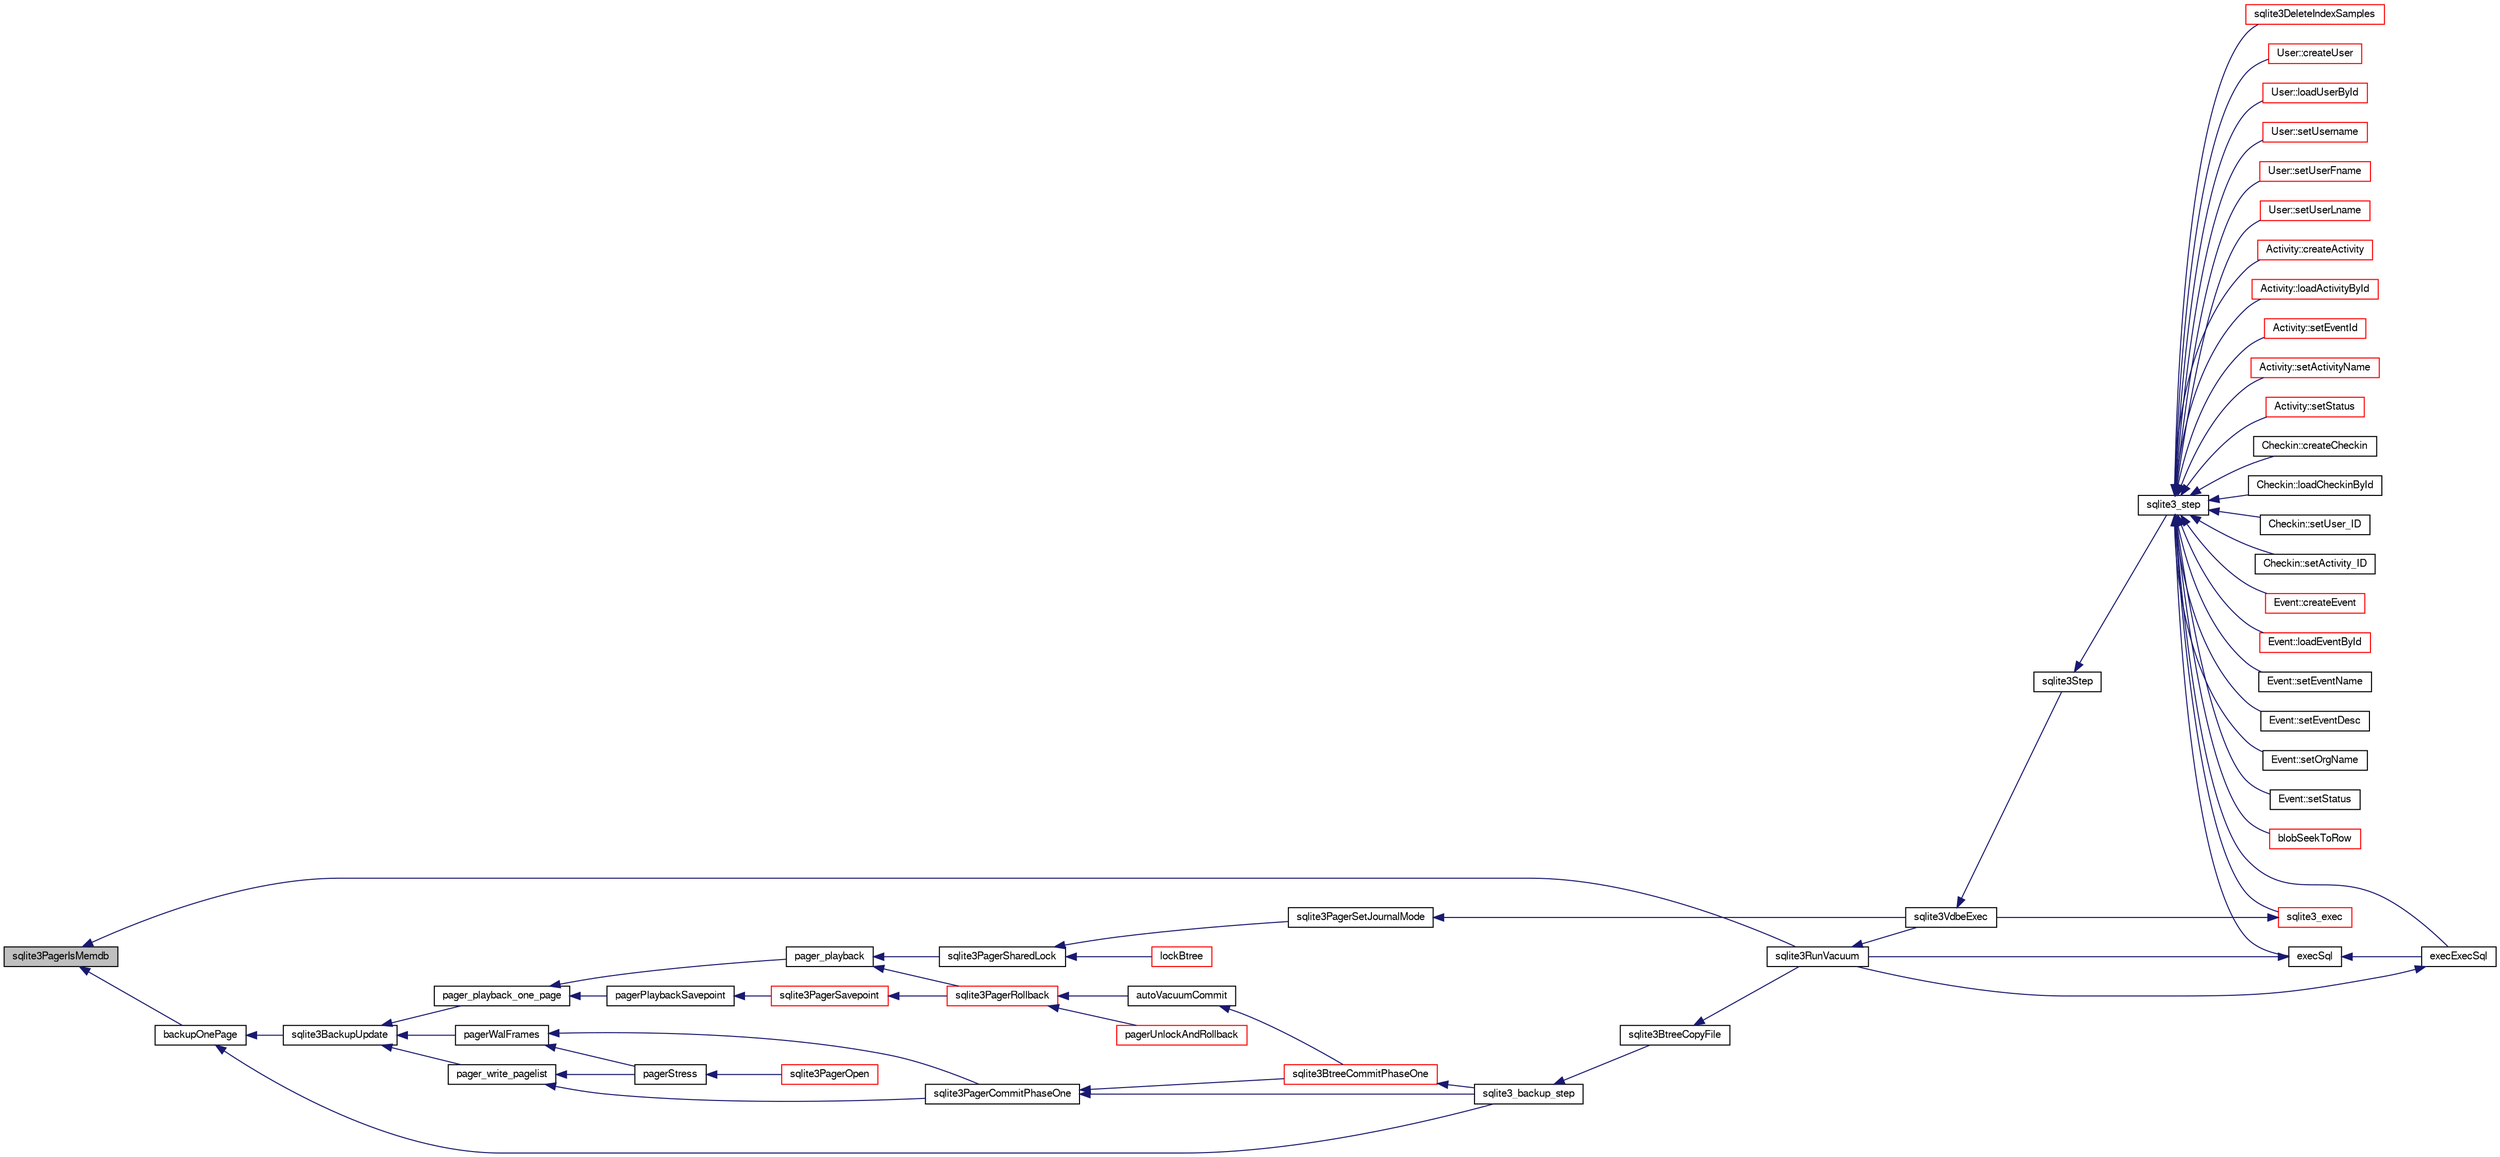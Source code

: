digraph "sqlite3PagerIsMemdb"
{
  edge [fontname="FreeSans",fontsize="10",labelfontname="FreeSans",labelfontsize="10"];
  node [fontname="FreeSans",fontsize="10",shape=record];
  rankdir="LR";
  Node629754 [label="sqlite3PagerIsMemdb",height=0.2,width=0.4,color="black", fillcolor="grey75", style="filled", fontcolor="black"];
  Node629754 -> Node629755 [dir="back",color="midnightblue",fontsize="10",style="solid",fontname="FreeSans"];
  Node629755 [label="backupOnePage",height=0.2,width=0.4,color="black", fillcolor="white", style="filled",URL="$sqlite3_8c.html#a7efb6a8380d746b14e73db99ad3428a2"];
  Node629755 -> Node629756 [dir="back",color="midnightblue",fontsize="10",style="solid",fontname="FreeSans"];
  Node629756 [label="sqlite3_backup_step",height=0.2,width=0.4,color="black", fillcolor="white", style="filled",URL="$sqlite3_8h.html#a1699b75e98d082eebc465a9e64c35269"];
  Node629756 -> Node629757 [dir="back",color="midnightblue",fontsize="10",style="solid",fontname="FreeSans"];
  Node629757 [label="sqlite3BtreeCopyFile",height=0.2,width=0.4,color="black", fillcolor="white", style="filled",URL="$sqlite3_8c.html#a4d9e19a79f0d5c1dfcef0bd137ae83f9"];
  Node629757 -> Node629758 [dir="back",color="midnightblue",fontsize="10",style="solid",fontname="FreeSans"];
  Node629758 [label="sqlite3RunVacuum",height=0.2,width=0.4,color="black", fillcolor="white", style="filled",URL="$sqlite3_8c.html#a5e83ddc7b3e7e8e79ad5d1fc92de1d2f"];
  Node629758 -> Node629759 [dir="back",color="midnightblue",fontsize="10",style="solid",fontname="FreeSans"];
  Node629759 [label="sqlite3VdbeExec",height=0.2,width=0.4,color="black", fillcolor="white", style="filled",URL="$sqlite3_8c.html#a8ce40a614bdc56719c4d642b1e4dfb21"];
  Node629759 -> Node629760 [dir="back",color="midnightblue",fontsize="10",style="solid",fontname="FreeSans"];
  Node629760 [label="sqlite3Step",height=0.2,width=0.4,color="black", fillcolor="white", style="filled",URL="$sqlite3_8c.html#a3f2872e873e2758a4beedad1d5113554"];
  Node629760 -> Node629761 [dir="back",color="midnightblue",fontsize="10",style="solid",fontname="FreeSans"];
  Node629761 [label="sqlite3_step",height=0.2,width=0.4,color="black", fillcolor="white", style="filled",URL="$sqlite3_8h.html#ac1e491ce36b7471eb28387f7d3c74334"];
  Node629761 -> Node629762 [dir="back",color="midnightblue",fontsize="10",style="solid",fontname="FreeSans"];
  Node629762 [label="Activity::createActivity",height=0.2,width=0.4,color="red", fillcolor="white", style="filled",URL="$classActivity.html#a813cc5e52c14ab49b39014c134e3425b"];
  Node629761 -> Node629765 [dir="back",color="midnightblue",fontsize="10",style="solid",fontname="FreeSans"];
  Node629765 [label="Activity::loadActivityById",height=0.2,width=0.4,color="red", fillcolor="white", style="filled",URL="$classActivity.html#abe4ffb4f08a47212ebf9013259d9e7fd"];
  Node629761 -> Node629767 [dir="back",color="midnightblue",fontsize="10",style="solid",fontname="FreeSans"];
  Node629767 [label="Activity::setEventId",height=0.2,width=0.4,color="red", fillcolor="white", style="filled",URL="$classActivity.html#adb1d0fd0d08f473e068f0a4086bfa9ca"];
  Node629761 -> Node629768 [dir="back",color="midnightblue",fontsize="10",style="solid",fontname="FreeSans"];
  Node629768 [label="Activity::setActivityName",height=0.2,width=0.4,color="red", fillcolor="white", style="filled",URL="$classActivity.html#a62dc3737b33915a36086f9dd26d16a81"];
  Node629761 -> Node629769 [dir="back",color="midnightblue",fontsize="10",style="solid",fontname="FreeSans"];
  Node629769 [label="Activity::setStatus",height=0.2,width=0.4,color="red", fillcolor="white", style="filled",URL="$classActivity.html#af618135a7738f4d2a7ee147a8ef912ea"];
  Node629761 -> Node629770 [dir="back",color="midnightblue",fontsize="10",style="solid",fontname="FreeSans"];
  Node629770 [label="Checkin::createCheckin",height=0.2,width=0.4,color="black", fillcolor="white", style="filled",URL="$classCheckin.html#a4e40acdf7fff0e607f6de4f24f3a163c"];
  Node629761 -> Node629771 [dir="back",color="midnightblue",fontsize="10",style="solid",fontname="FreeSans"];
  Node629771 [label="Checkin::loadCheckinById",height=0.2,width=0.4,color="black", fillcolor="white", style="filled",URL="$classCheckin.html#a3461f70ea6c68475225f2a07f78a21e0"];
  Node629761 -> Node629772 [dir="back",color="midnightblue",fontsize="10",style="solid",fontname="FreeSans"];
  Node629772 [label="Checkin::setUser_ID",height=0.2,width=0.4,color="black", fillcolor="white", style="filled",URL="$classCheckin.html#a76ab640f4f912876dbebf183db5359c6"];
  Node629761 -> Node629773 [dir="back",color="midnightblue",fontsize="10",style="solid",fontname="FreeSans"];
  Node629773 [label="Checkin::setActivity_ID",height=0.2,width=0.4,color="black", fillcolor="white", style="filled",URL="$classCheckin.html#ab2ff3ec2604ec73a42af25874a00b232"];
  Node629761 -> Node629774 [dir="back",color="midnightblue",fontsize="10",style="solid",fontname="FreeSans"];
  Node629774 [label="Event::createEvent",height=0.2,width=0.4,color="red", fillcolor="white", style="filled",URL="$classEvent.html#a77adb9f4a46ffb32c2d931f0691f5903"];
  Node629761 -> Node629775 [dir="back",color="midnightblue",fontsize="10",style="solid",fontname="FreeSans"];
  Node629775 [label="Event::loadEventById",height=0.2,width=0.4,color="red", fillcolor="white", style="filled",URL="$classEvent.html#afa66cea33f722dbeecb69cc98fdea055"];
  Node629761 -> Node629776 [dir="back",color="midnightblue",fontsize="10",style="solid",fontname="FreeSans"];
  Node629776 [label="Event::setEventName",height=0.2,width=0.4,color="black", fillcolor="white", style="filled",URL="$classEvent.html#a10596b6ca077df05184e30d62b08729d"];
  Node629761 -> Node629777 [dir="back",color="midnightblue",fontsize="10",style="solid",fontname="FreeSans"];
  Node629777 [label="Event::setEventDesc",height=0.2,width=0.4,color="black", fillcolor="white", style="filled",URL="$classEvent.html#ae36b8377dcae792f1c5c4726024c981b"];
  Node629761 -> Node629778 [dir="back",color="midnightblue",fontsize="10",style="solid",fontname="FreeSans"];
  Node629778 [label="Event::setOrgName",height=0.2,width=0.4,color="black", fillcolor="white", style="filled",URL="$classEvent.html#a19aac0f776bd764563a54977656cf680"];
  Node629761 -> Node629779 [dir="back",color="midnightblue",fontsize="10",style="solid",fontname="FreeSans"];
  Node629779 [label="Event::setStatus",height=0.2,width=0.4,color="black", fillcolor="white", style="filled",URL="$classEvent.html#ab0a6b9285af0f4172eb841e2b80f8972"];
  Node629761 -> Node629780 [dir="back",color="midnightblue",fontsize="10",style="solid",fontname="FreeSans"];
  Node629780 [label="blobSeekToRow",height=0.2,width=0.4,color="red", fillcolor="white", style="filled",URL="$sqlite3_8c.html#afff57e13332b98c8a44a7cebe38962ab"];
  Node629761 -> Node629783 [dir="back",color="midnightblue",fontsize="10",style="solid",fontname="FreeSans"];
  Node629783 [label="sqlite3DeleteIndexSamples",height=0.2,width=0.4,color="red", fillcolor="white", style="filled",URL="$sqlite3_8c.html#aaeda0302fbf61397ec009f65bed047ef"];
  Node629761 -> Node629951 [dir="back",color="midnightblue",fontsize="10",style="solid",fontname="FreeSans"];
  Node629951 [label="sqlite3_exec",height=0.2,width=0.4,color="red", fillcolor="white", style="filled",URL="$sqlite3_8h.html#a97487ec8150e0bcc8fa392ab8f0e24db"];
  Node629951 -> Node629759 [dir="back",color="midnightblue",fontsize="10",style="solid",fontname="FreeSans"];
  Node629761 -> Node629943 [dir="back",color="midnightblue",fontsize="10",style="solid",fontname="FreeSans"];
  Node629943 [label="execSql",height=0.2,width=0.4,color="black", fillcolor="white", style="filled",URL="$sqlite3_8c.html#a7d16651b98a110662f4c265eff0246cb"];
  Node629943 -> Node629944 [dir="back",color="midnightblue",fontsize="10",style="solid",fontname="FreeSans"];
  Node629944 [label="execExecSql",height=0.2,width=0.4,color="black", fillcolor="white", style="filled",URL="$sqlite3_8c.html#ac1be09a6c047f21133d16378d301e0d4"];
  Node629944 -> Node629758 [dir="back",color="midnightblue",fontsize="10",style="solid",fontname="FreeSans"];
  Node629943 -> Node629758 [dir="back",color="midnightblue",fontsize="10",style="solid",fontname="FreeSans"];
  Node629761 -> Node629944 [dir="back",color="midnightblue",fontsize="10",style="solid",fontname="FreeSans"];
  Node629761 -> Node629945 [dir="back",color="midnightblue",fontsize="10",style="solid",fontname="FreeSans"];
  Node629945 [label="User::createUser",height=0.2,width=0.4,color="red", fillcolor="white", style="filled",URL="$classUser.html#a22ed673939e8cc0a136130b809bba513"];
  Node629761 -> Node629946 [dir="back",color="midnightblue",fontsize="10",style="solid",fontname="FreeSans"];
  Node629946 [label="User::loadUserById",height=0.2,width=0.4,color="red", fillcolor="white", style="filled",URL="$classUser.html#a863377665b7fb83c5547dcf9727f5092"];
  Node629761 -> Node629947 [dir="back",color="midnightblue",fontsize="10",style="solid",fontname="FreeSans"];
  Node629947 [label="User::setUsername",height=0.2,width=0.4,color="red", fillcolor="white", style="filled",URL="$classUser.html#aa0497022a136cb78de785b0a39ae60b1"];
  Node629761 -> Node629948 [dir="back",color="midnightblue",fontsize="10",style="solid",fontname="FreeSans"];
  Node629948 [label="User::setUserFname",height=0.2,width=0.4,color="red", fillcolor="white", style="filled",URL="$classUser.html#a72657eb55cd0ca437b4841a43f19912f"];
  Node629761 -> Node629949 [dir="back",color="midnightblue",fontsize="10",style="solid",fontname="FreeSans"];
  Node629949 [label="User::setUserLname",height=0.2,width=0.4,color="red", fillcolor="white", style="filled",URL="$classUser.html#aa25973387e5afe1aa6f60dd6545e33b5"];
  Node629755 -> Node630017 [dir="back",color="midnightblue",fontsize="10",style="solid",fontname="FreeSans"];
  Node630017 [label="sqlite3BackupUpdate",height=0.2,width=0.4,color="black", fillcolor="white", style="filled",URL="$sqlite3_8c.html#a928fd0b03c8d689beb3b81d73e9c713c"];
  Node630017 -> Node630018 [dir="back",color="midnightblue",fontsize="10",style="solid",fontname="FreeSans"];
  Node630018 [label="pager_playback_one_page",height=0.2,width=0.4,color="black", fillcolor="white", style="filled",URL="$sqlite3_8c.html#adfca1dee9939482792fe2b4ed982d00e"];
  Node630018 -> Node630019 [dir="back",color="midnightblue",fontsize="10",style="solid",fontname="FreeSans"];
  Node630019 [label="pager_playback",height=0.2,width=0.4,color="black", fillcolor="white", style="filled",URL="$sqlite3_8c.html#a9d9a750a9fc76eb4b668c8a16b164a65"];
  Node630019 -> Node630020 [dir="back",color="midnightblue",fontsize="10",style="solid",fontname="FreeSans"];
  Node630020 [label="sqlite3PagerSharedLock",height=0.2,width=0.4,color="black", fillcolor="white", style="filled",URL="$sqlite3_8c.html#a58c197b629fb6eaacf96c7add57c70df"];
  Node630020 -> Node630021 [dir="back",color="midnightblue",fontsize="10",style="solid",fontname="FreeSans"];
  Node630021 [label="sqlite3PagerSetJournalMode",height=0.2,width=0.4,color="black", fillcolor="white", style="filled",URL="$sqlite3_8c.html#afb929a0a4553cda84de16180ddbd09f7"];
  Node630021 -> Node629759 [dir="back",color="midnightblue",fontsize="10",style="solid",fontname="FreeSans"];
  Node630020 -> Node630022 [dir="back",color="midnightblue",fontsize="10",style="solid",fontname="FreeSans"];
  Node630022 [label="lockBtree",height=0.2,width=0.4,color="red", fillcolor="white", style="filled",URL="$sqlite3_8c.html#a5b808194d3178be15705a420265cee9d"];
  Node630019 -> Node630025 [dir="back",color="midnightblue",fontsize="10",style="solid",fontname="FreeSans"];
  Node630025 [label="sqlite3PagerRollback",height=0.2,width=0.4,color="red", fillcolor="white", style="filled",URL="$sqlite3_8c.html#afdd2ecbb97b7a716892ff6bd10c7dfd0"];
  Node630025 -> Node630026 [dir="back",color="midnightblue",fontsize="10",style="solid",fontname="FreeSans"];
  Node630026 [label="pagerUnlockAndRollback",height=0.2,width=0.4,color="red", fillcolor="white", style="filled",URL="$sqlite3_8c.html#a02d96b7bf62c3b13ba905d168914518c"];
  Node630025 -> Node630074 [dir="back",color="midnightblue",fontsize="10",style="solid",fontname="FreeSans"];
  Node630074 [label="autoVacuumCommit",height=0.2,width=0.4,color="black", fillcolor="white", style="filled",URL="$sqlite3_8c.html#a809d22c6311135ae3048adf41febaef0"];
  Node630074 -> Node630075 [dir="back",color="midnightblue",fontsize="10",style="solid",fontname="FreeSans"];
  Node630075 [label="sqlite3BtreeCommitPhaseOne",height=0.2,width=0.4,color="red", fillcolor="white", style="filled",URL="$sqlite3_8c.html#ae266cba101e64ad99a166f237532e262"];
  Node630075 -> Node629756 [dir="back",color="midnightblue",fontsize="10",style="solid",fontname="FreeSans"];
  Node630018 -> Node630107 [dir="back",color="midnightblue",fontsize="10",style="solid",fontname="FreeSans"];
  Node630107 [label="pagerPlaybackSavepoint",height=0.2,width=0.4,color="black", fillcolor="white", style="filled",URL="$sqlite3_8c.html#aedf76c3b6661c4244cc3e2c5464fd12e"];
  Node630107 -> Node630108 [dir="back",color="midnightblue",fontsize="10",style="solid",fontname="FreeSans"];
  Node630108 [label="sqlite3PagerSavepoint",height=0.2,width=0.4,color="red", fillcolor="white", style="filled",URL="$sqlite3_8c.html#a8b5f1920b6a8b564a47e243868f2c8d4"];
  Node630108 -> Node630025 [dir="back",color="midnightblue",fontsize="10",style="solid",fontname="FreeSans"];
  Node630017 -> Node630137 [dir="back",color="midnightblue",fontsize="10",style="solid",fontname="FreeSans"];
  Node630137 [label="pagerWalFrames",height=0.2,width=0.4,color="black", fillcolor="white", style="filled",URL="$sqlite3_8c.html#a1675dba6bfeb50d8aa8a0509103fd004"];
  Node630137 -> Node630138 [dir="back",color="midnightblue",fontsize="10",style="solid",fontname="FreeSans"];
  Node630138 [label="pagerStress",height=0.2,width=0.4,color="black", fillcolor="white", style="filled",URL="$sqlite3_8c.html#abb21a3a371038e9e3e69af0f21a1b386"];
  Node630138 -> Node630139 [dir="back",color="midnightblue",fontsize="10",style="solid",fontname="FreeSans"];
  Node630139 [label="sqlite3PagerOpen",height=0.2,width=0.4,color="red", fillcolor="white", style="filled",URL="$sqlite3_8c.html#a5b4a74e8a1754922c482b7af19b30611"];
  Node630137 -> Node630113 [dir="back",color="midnightblue",fontsize="10",style="solid",fontname="FreeSans"];
  Node630113 [label="sqlite3PagerCommitPhaseOne",height=0.2,width=0.4,color="black", fillcolor="white", style="filled",URL="$sqlite3_8c.html#a2baf986bff9120486e9acc5951494ea7"];
  Node630113 -> Node630075 [dir="back",color="midnightblue",fontsize="10",style="solid",fontname="FreeSans"];
  Node630113 -> Node629756 [dir="back",color="midnightblue",fontsize="10",style="solid",fontname="FreeSans"];
  Node630017 -> Node630140 [dir="back",color="midnightblue",fontsize="10",style="solid",fontname="FreeSans"];
  Node630140 [label="pager_write_pagelist",height=0.2,width=0.4,color="black", fillcolor="white", style="filled",URL="$sqlite3_8c.html#a6287c834edd4d88c1757d45a9d7f7dcc"];
  Node630140 -> Node630138 [dir="back",color="midnightblue",fontsize="10",style="solid",fontname="FreeSans"];
  Node630140 -> Node630113 [dir="back",color="midnightblue",fontsize="10",style="solid",fontname="FreeSans"];
  Node629754 -> Node629758 [dir="back",color="midnightblue",fontsize="10",style="solid",fontname="FreeSans"];
}
